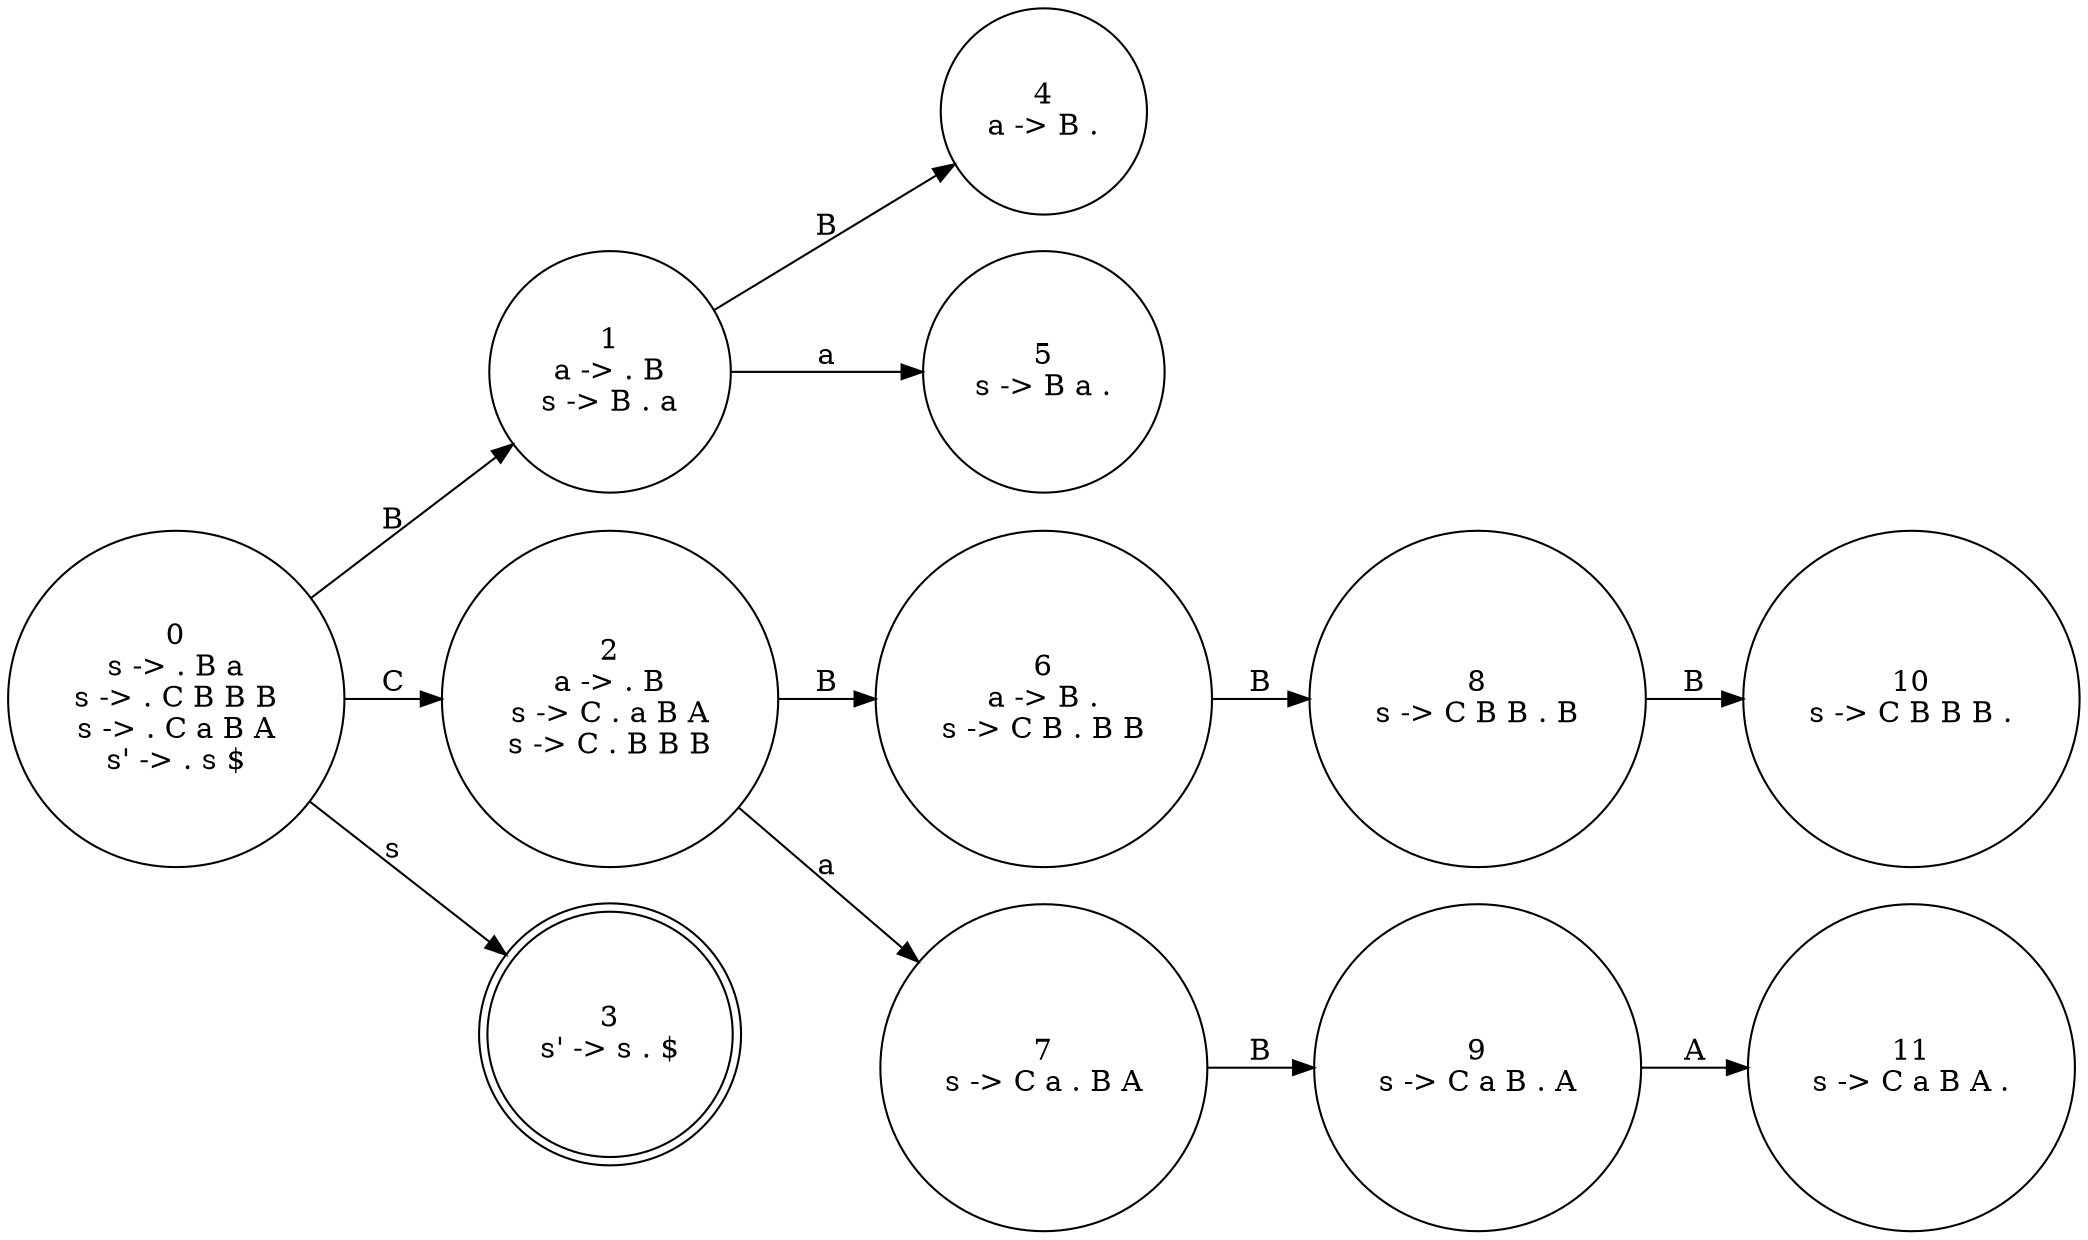 // LR0
digraph {
	rankdir=LR
	0 [label="0
s -> . B a
s -> . C B B B
s -> . C a B A
s' -> . s $" shape=circle]
	1 [label="1
a -> . B
s -> B . a" shape=circle]
	4 [label="4
a -> B ." shape=circle]
	1 -> 4 [label=B]
	5 [label="5
s -> B a ." shape=circle]
	1 -> 5 [label=a]
	0 -> 1 [label=B]
	2 [label="2
a -> . B
s -> C . a B A
s -> C . B B B" shape=circle]
	6 [label="6
a -> B .
s -> C B . B B" shape=circle]
	8 [label="8
s -> C B B . B" shape=circle]
	10 [label="10
s -> C B B B ." shape=circle]
	8 -> 10 [label=B]
	6 -> 8 [label=B]
	2 -> 6 [label=B]
	7 [label="7
s -> C a . B A" shape=circle]
	9 [label="9
s -> C a B . A" shape=circle]
	11 [label="11
s -> C a B A ." shape=circle]
	9 -> 11 [label=A]
	7 -> 9 [label=B]
	2 -> 7 [label=a]
	0 -> 2 [label=C]
	3 [label="3
s' -> s . $" shape=doublecircle]
	0 -> 3 [label=s]
}
